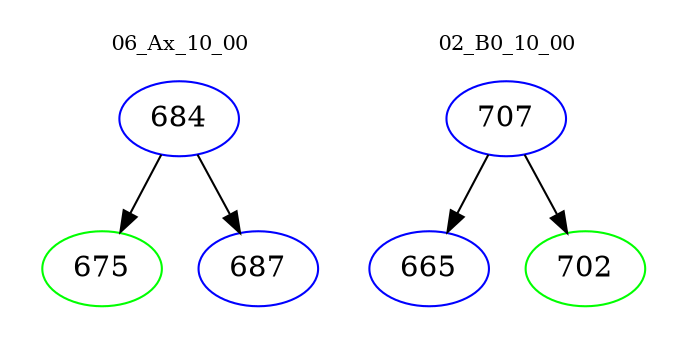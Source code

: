 digraph{
subgraph cluster_0 {
color = white
label = "06_Ax_10_00";
fontsize=10;
T0_684 [label="684", color="blue"]
T0_684 -> T0_675 [color="black"]
T0_675 [label="675", color="green"]
T0_684 -> T0_687 [color="black"]
T0_687 [label="687", color="blue"]
}
subgraph cluster_1 {
color = white
label = "02_B0_10_00";
fontsize=10;
T1_707 [label="707", color="blue"]
T1_707 -> T1_665 [color="black"]
T1_665 [label="665", color="blue"]
T1_707 -> T1_702 [color="black"]
T1_702 [label="702", color="green"]
}
}
